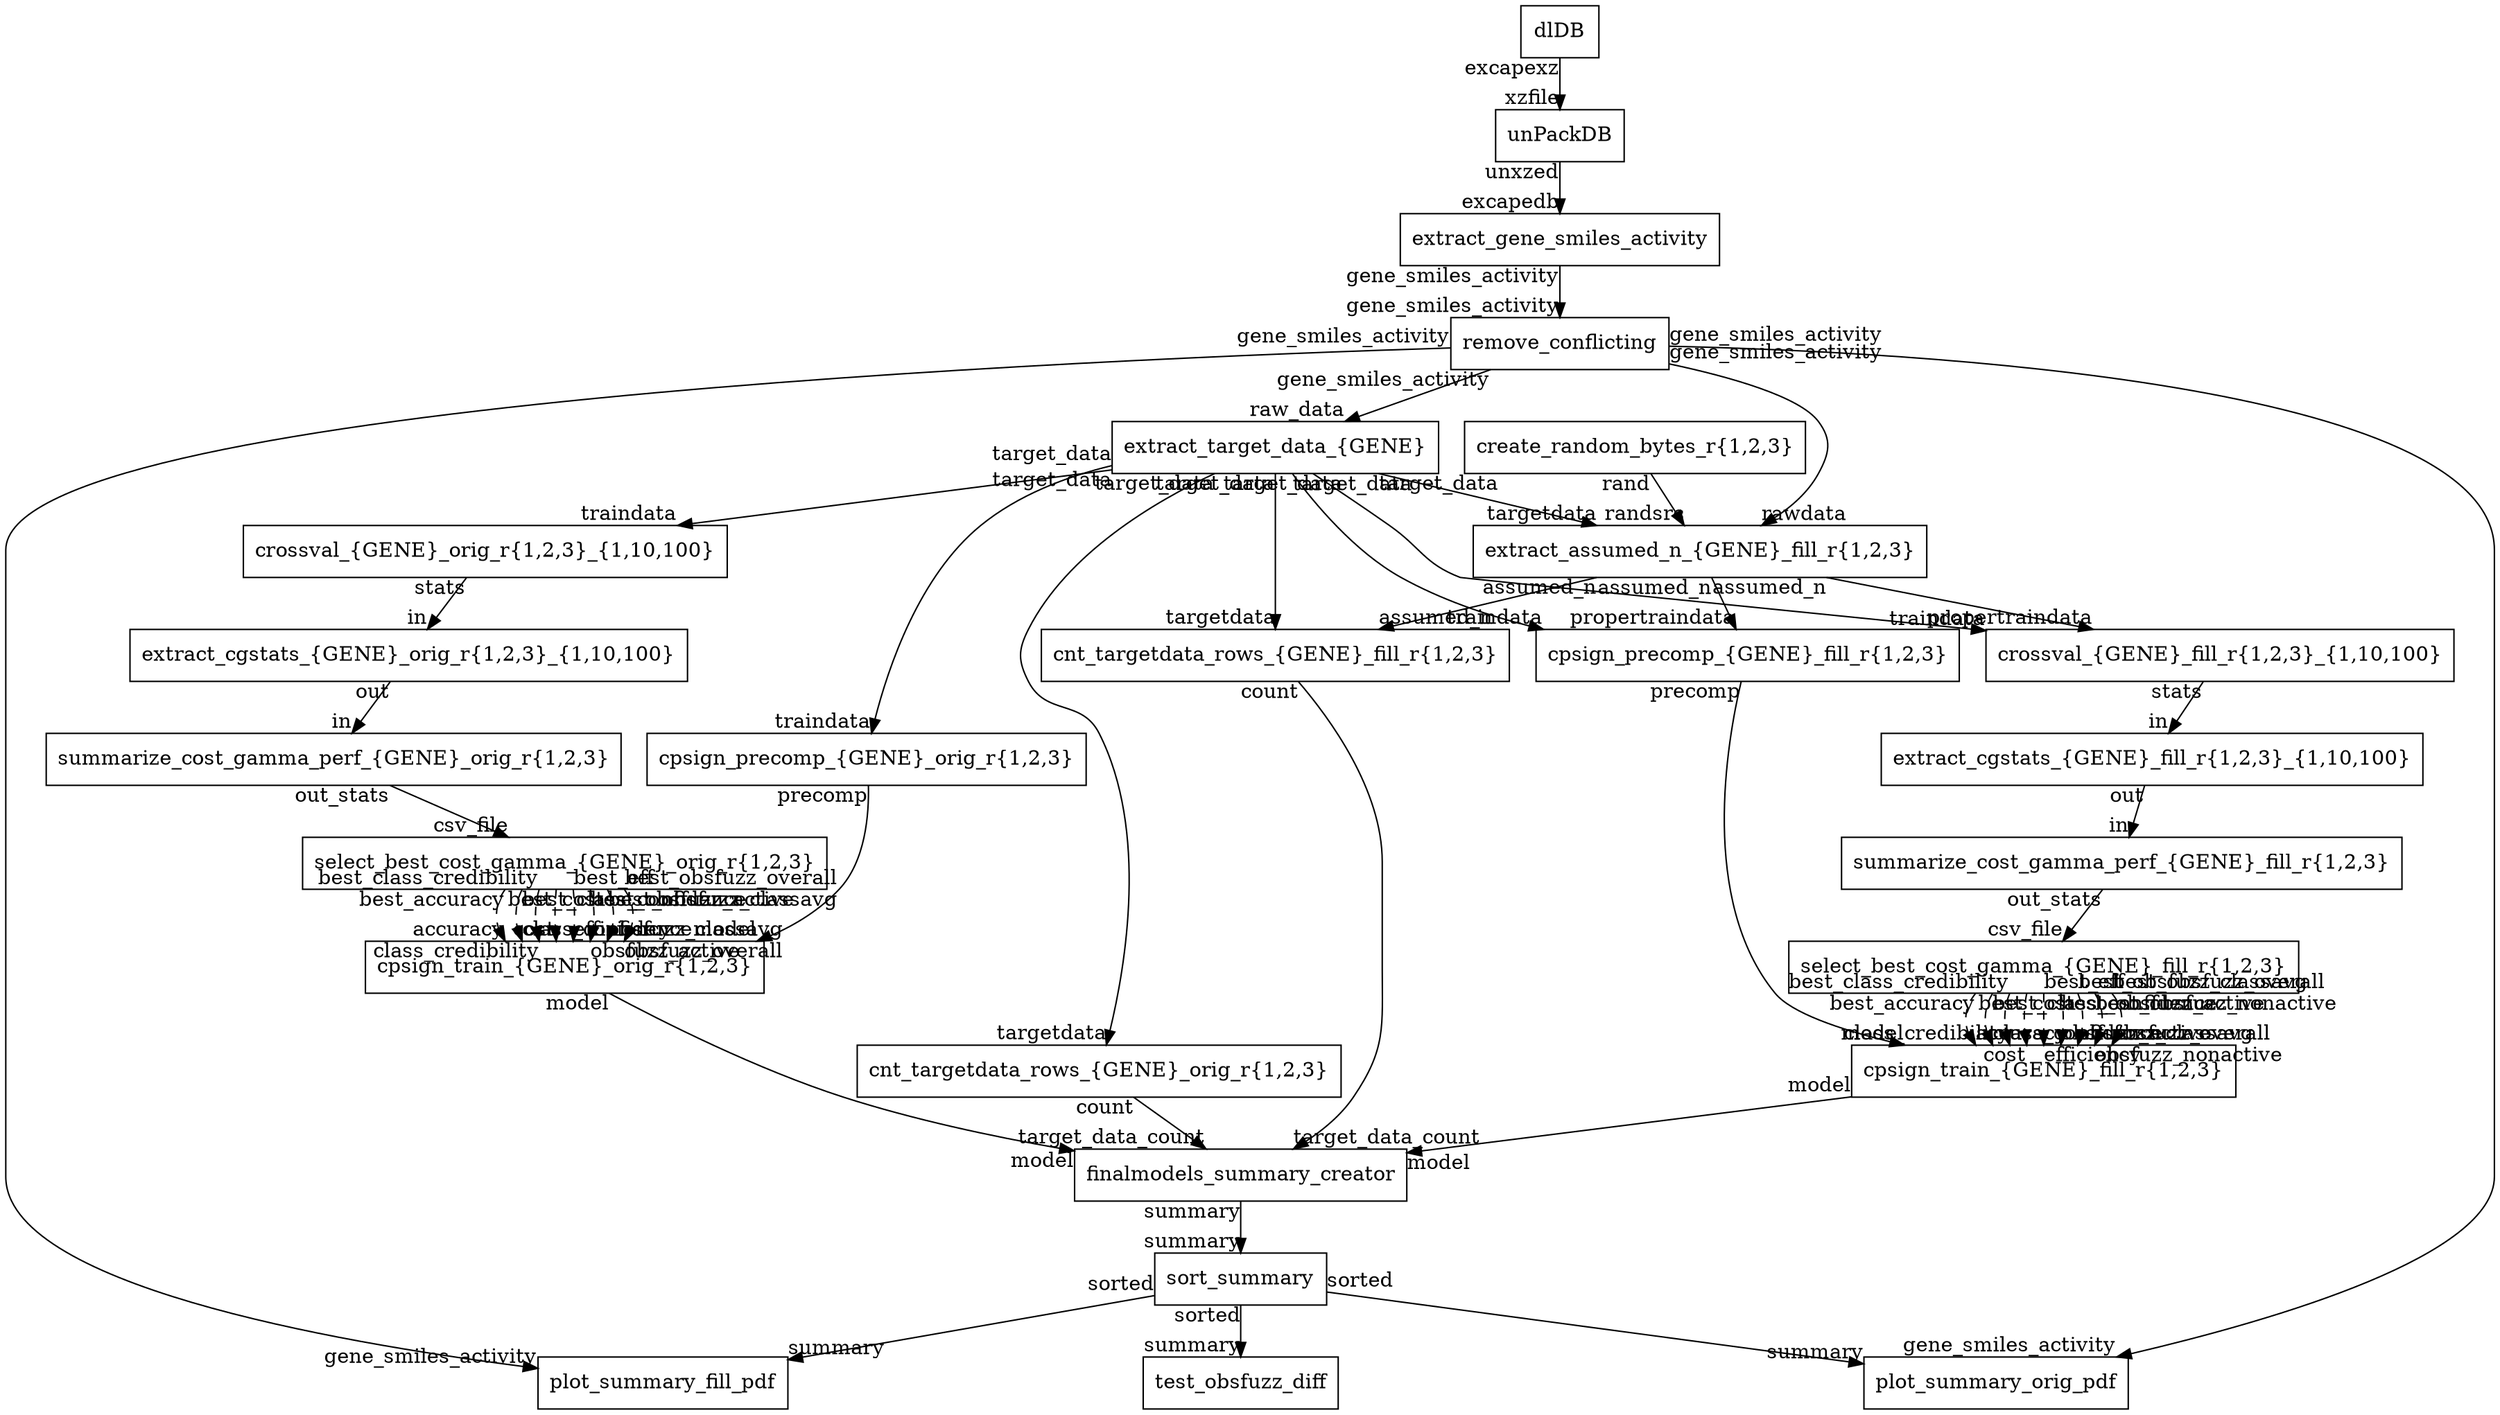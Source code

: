 digraph "train_models" {
  "cnt_targetdata_rows_{GENE}_fill_r{1,2,3}" -> "finalmodels_summary_creator" [taillabel="count", headlabel="target_data_count"];
  "cnt_targetdata_rows_{GENE}_fill_r{1,2,3}" [shape=box];
  "cnt_targetdata_rows_{GENE}_orig_r{1,2,3}" -> "finalmodels_summary_creator" [taillabel="count", headlabel="target_data_count"];
  "cnt_targetdata_rows_{GENE}_orig_r{1,2,3}" [shape=box];
  "cpsign_precomp_{GENE}_fill_r{1,2,3}" -> "cpsign_train_{GENE}_fill_r{1,2,3}" [taillabel="precomp", headlabel="model"];
  "cpsign_precomp_{GENE}_fill_r{1,2,3}" [shape=box];
  "cpsign_precomp_{GENE}_orig_r{1,2,3}" -> "cpsign_train_{GENE}_orig_r{1,2,3}" [taillabel="precomp", headlabel="model"];
  "cpsign_precomp_{GENE}_orig_r{1,2,3}" [shape=box];
  "cpsign_train_{GENE}_fill_r{1,2,3}" -> "finalmodels_summary_creator" [taillabel="model", headlabel="model"];
  "cpsign_train_{GENE}_fill_r{1,2,3}" [shape=box];
  "cpsign_train_{GENE}_orig_r{1,2,3}" -> "finalmodels_summary_creator" [taillabel="model", headlabel="model"];
  "cpsign_train_{GENE}_orig_r{1,2,3}" [shape=box];
  "create_random_bytes_r{1,2,3}" -> "extract_assumed_n_{GENE}_fill_r{1,2,3}" [taillabel="rand", headlabel="randsrc"];
  "create_random_bytes_r{1,2,3}" [shape=box];
  "crossval_{GENE}_fill_r{1,2,3}_{1,10,100}" -> "extract_cgstats_{GENE}_fill_r{1,2,3}_{1,10,100}" [taillabel="stats", headlabel="in"];
  "crossval_{GENE}_fill_r{1,2,3}_{1,10,100}" [shape=box];
  "crossval_{GENE}_orig_r{1,2,3}_{1,10,100}" -> "extract_cgstats_{GENE}_orig_r{1,2,3}_{1,10,100}" [taillabel="stats", headlabel="in"];
  "crossval_{GENE}_orig_r{1,2,3}_{1,10,100}" [shape=box];
  "dlDB" [shape=box];
  "dlDB" -> "unPackDB" [taillabel="excapexz", headlabel="xzfile"];
  "extract_assumed_n_{GENE}_fill_r{1,2,3}" -> "cnt_targetdata_rows_{GENE}_fill_r{1,2,3}" [taillabel="assumed_n", headlabel="assumed_n"];
  "extract_assumed_n_{GENE}_fill_r{1,2,3}" -> "cpsign_precomp_{GENE}_fill_r{1,2,3}" [taillabel="assumed_n", headlabel="propertraindata"];
  "extract_assumed_n_{GENE}_fill_r{1,2,3}" -> "crossval_{GENE}_fill_r{1,2,3}_{1,10,100}" [taillabel="assumed_n", headlabel="propertraindata"];
  "extract_assumed_n_{GENE}_fill_r{1,2,3}" [shape=box];
  "extract_cgstats_{GENE}_fill_r{1,2,3}_{1,10,100}" [shape=box];
  "extract_cgstats_{GENE}_fill_r{1,2,3}_{1,10,100}" -> "summarize_cost_gamma_perf_{GENE}_fill_r{1,2,3}" [taillabel="out", headlabel="in"];
  "extract_cgstats_{GENE}_orig_r{1,2,3}_{1,10,100}" [shape=box];
  "extract_cgstats_{GENE}_orig_r{1,2,3}_{1,10,100}" -> "summarize_cost_gamma_perf_{GENE}_orig_r{1,2,3}" [taillabel="out", headlabel="in"];
  "extract_gene_smiles_activity" -> "remove_conflicting" [taillabel="gene_smiles_activity", headlabel="gene_smiles_activity"];
  "extract_gene_smiles_activity" [shape=box];
  "extract_target_data_{GENE}" -> "cnt_targetdata_rows_{GENE}_fill_r{1,2,3}" [taillabel="target_data", headlabel="targetdata"];
  "extract_target_data_{GENE}" -> "cnt_targetdata_rows_{GENE}_orig_r{1,2,3}" [taillabel="target_data", headlabel="targetdata"];
  "extract_target_data_{GENE}" -> "cpsign_precomp_{GENE}_fill_r{1,2,3}" [taillabel="target_data", headlabel="traindata"];
  "extract_target_data_{GENE}" -> "cpsign_precomp_{GENE}_orig_r{1,2,3}" [taillabel="target_data", headlabel="traindata"];
  "extract_target_data_{GENE}" -> "crossval_{GENE}_fill_r{1,2,3}_{1,10,100}" [taillabel="target_data", headlabel="traindata"];
  "extract_target_data_{GENE}" -> "crossval_{GENE}_orig_r{1,2,3}_{1,10,100}" [taillabel="target_data", headlabel="traindata"];
  "extract_target_data_{GENE}" -> "extract_assumed_n_{GENE}_fill_r{1,2,3}" [taillabel="target_data", headlabel="targetdata"];
  "extract_target_data_{GENE}" [shape=box];
  "finalmodels_summary_creator" [shape=box];
  "finalmodels_summary_creator" -> "sort_summary" [taillabel="summary", headlabel="summary"];
  "plot_summary_fill_pdf" [shape=box];
  "plot_summary_orig_pdf" [shape=box];
  "remove_conflicting" -> "extract_assumed_n_{GENE}_fill_r{1,2,3}" [taillabel="gene_smiles_activity", headlabel="rawdata"];
  "remove_conflicting" -> "extract_target_data_{GENE}" [taillabel="gene_smiles_activity", headlabel="raw_data"];
  "remove_conflicting" -> "plot_summary_fill_pdf" [taillabel="gene_smiles_activity", headlabel="gene_smiles_activity"];
  "remove_conflicting" -> "plot_summary_orig_pdf" [taillabel="gene_smiles_activity", headlabel="gene_smiles_activity"];
  "remove_conflicting" [shape=box];
  "select_best_cost_gamma_{GENE}_fill_r{1,2,3}" -> "cpsign_train_{GENE}_fill_r{1,2,3}" [style="dashed", taillabel="best_accuracy", headlabel="accuracy"];
  "select_best_cost_gamma_{GENE}_fill_r{1,2,3}" -> "cpsign_train_{GENE}_fill_r{1,2,3}" [style="dashed", taillabel="best_class_confidence", headlabel="class_confidence"];
  "select_best_cost_gamma_{GENE}_fill_r{1,2,3}" -> "cpsign_train_{GENE}_fill_r{1,2,3}" [style="dashed", taillabel="best_class_credibility", headlabel="class_credibility"];
  "select_best_cost_gamma_{GENE}_fill_r{1,2,3}" -> "cpsign_train_{GENE}_fill_r{1,2,3}" [style="dashed", taillabel="best_cost", headlabel="cost"];
  "select_best_cost_gamma_{GENE}_fill_r{1,2,3}" -> "cpsign_train_{GENE}_fill_r{1,2,3}" [style="dashed", taillabel="best_eff", headlabel="efficiency"];
  "select_best_cost_gamma_{GENE}_fill_r{1,2,3}" -> "cpsign_train_{GENE}_fill_r{1,2,3}" [style="dashed", taillabel="best_obsfuzz_active", headlabel="obsfuzz_active"];
  "select_best_cost_gamma_{GENE}_fill_r{1,2,3}" -> "cpsign_train_{GENE}_fill_r{1,2,3}" [style="dashed", taillabel="best_obsfuzz_classavg", headlabel="obsfuzz_classavg"];
  "select_best_cost_gamma_{GENE}_fill_r{1,2,3}" -> "cpsign_train_{GENE}_fill_r{1,2,3}" [style="dashed", taillabel="best_obsfuzz_nonactive", headlabel="obsfuzz_nonactive"];
  "select_best_cost_gamma_{GENE}_fill_r{1,2,3}" -> "cpsign_train_{GENE}_fill_r{1,2,3}" [style="dashed", taillabel="best_obsfuzz_overall", headlabel="obsfuzz_overall"];
  "select_best_cost_gamma_{GENE}_fill_r{1,2,3}" [shape=box];
  "select_best_cost_gamma_{GENE}_orig_r{1,2,3}" -> "cpsign_train_{GENE}_orig_r{1,2,3}" [style="dashed", taillabel="best_accuracy", headlabel="accuracy"];
  "select_best_cost_gamma_{GENE}_orig_r{1,2,3}" -> "cpsign_train_{GENE}_orig_r{1,2,3}" [style="dashed", taillabel="best_class_confidence", headlabel="class_confidence"];
  "select_best_cost_gamma_{GENE}_orig_r{1,2,3}" -> "cpsign_train_{GENE}_orig_r{1,2,3}" [style="dashed", taillabel="best_class_credibility", headlabel="class_credibility"];
  "select_best_cost_gamma_{GENE}_orig_r{1,2,3}" -> "cpsign_train_{GENE}_orig_r{1,2,3}" [style="dashed", taillabel="best_cost", headlabel="cost"];
  "select_best_cost_gamma_{GENE}_orig_r{1,2,3}" -> "cpsign_train_{GENE}_orig_r{1,2,3}" [style="dashed", taillabel="best_eff", headlabel="efficiency"];
  "select_best_cost_gamma_{GENE}_orig_r{1,2,3}" -> "cpsign_train_{GENE}_orig_r{1,2,3}" [style="dashed", taillabel="best_obsfuzz_active", headlabel="obsfuzz_active"];
  "select_best_cost_gamma_{GENE}_orig_r{1,2,3}" -> "cpsign_train_{GENE}_orig_r{1,2,3}" [style="dashed", taillabel="best_obsfuzz_classavg", headlabel="obsfuzz_classavg"];
  "select_best_cost_gamma_{GENE}_orig_r{1,2,3}" -> "cpsign_train_{GENE}_orig_r{1,2,3}" [style="dashed", taillabel="best_obsfuzz_overall", headlabel="obsfuzz_overall"];
  "select_best_cost_gamma_{GENE}_orig_r{1,2,3}" [shape=box];
  "sort_summary" -> "plot_summary_fill_pdf" [taillabel="sorted", headlabel="summary"];
  "sort_summary" -> "plot_summary_orig_pdf" [taillabel="sorted", headlabel="summary"];
  "sort_summary" [shape=box];
  "sort_summary" -> "test_obsfuzz_diff" [taillabel="sorted", headlabel="summary"];
  "summarize_cost_gamma_perf_{GENE}_fill_r{1,2,3}" -> "select_best_cost_gamma_{GENE}_fill_r{1,2,3}" [taillabel="out_stats", headlabel="csv_file"];
  "summarize_cost_gamma_perf_{GENE}_fill_r{1,2,3}" [shape=box];
  "summarize_cost_gamma_perf_{GENE}_orig_r{1,2,3}" -> "select_best_cost_gamma_{GENE}_orig_r{1,2,3}" [taillabel="out_stats", headlabel="csv_file"];
  "summarize_cost_gamma_perf_{GENE}_orig_r{1,2,3}" [shape=box];
  "test_obsfuzz_diff" [shape=box];
  "unPackDB" -> "extract_gene_smiles_activity" [taillabel="unxzed", headlabel="excapedb"];
  "unPackDB" [shape=box];
}
